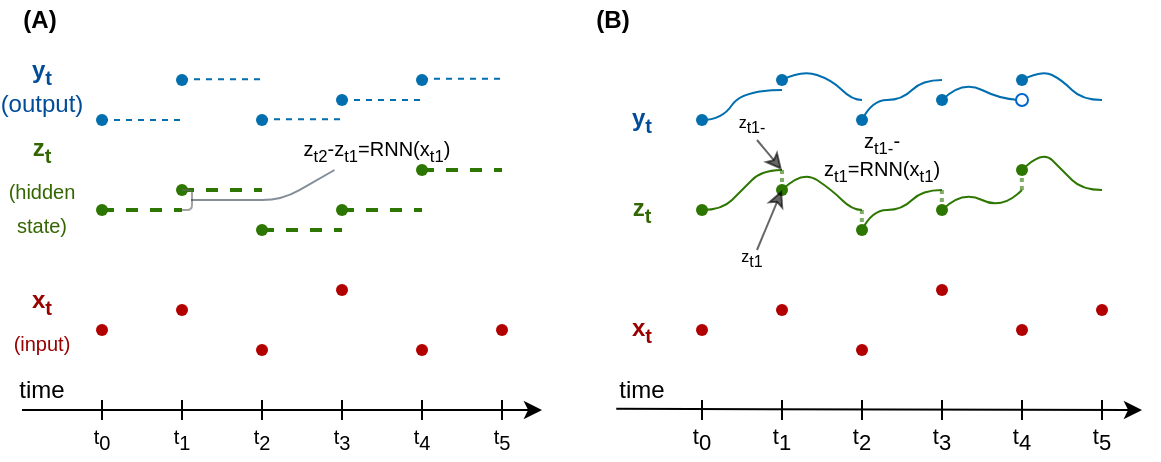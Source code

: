 <mxfile version="15.4.0" type="github">
  <diagram id="G6rUa41GsJUx-7rn6tBx" name="Page-1">
    <mxGraphModel dx="1648" dy="905" grid="1" gridSize="10" guides="1" tooltips="1" connect="1" arrows="1" fold="1" page="1" pageScale="1" pageWidth="850" pageHeight="1100" math="0" shadow="0">
      <root>
        <mxCell id="0" />
        <mxCell id="1" parent="0" />
        <mxCell id="gT6G1phwhM6Z4HdWbi-U-2" value="" style="endArrow=classic;html=1;endFill=1;exitX=0.25;exitY=1;exitDx=0;exitDy=0;" parent="1" edge="1">
          <mxGeometry x="100" y="100" width="50" height="50" as="geometry">
            <mxPoint x="110" y="305" as="sourcePoint" />
            <mxPoint x="370" y="305" as="targetPoint" />
          </mxGeometry>
        </mxCell>
        <mxCell id="gT6G1phwhM6Z4HdWbi-U-3" value="" style="shape=waypoint;sketch=0;fillStyle=solid;size=6;pointerEvents=1;points=[];fillColor=#e51400;resizable=0;rotatable=0;perimeter=centerPerimeter;snapToPoint=1;strokeColor=#B20000;fontColor=#ffffff;" parent="1" vertex="1">
          <mxGeometry x="130" y="245" width="40" height="40" as="geometry" />
        </mxCell>
        <mxCell id="gT6G1phwhM6Z4HdWbi-U-4" value="" style="line;strokeWidth=1;direction=south;html=1;" parent="1" vertex="1">
          <mxGeometry x="145" y="300" width="10" height="10" as="geometry" />
        </mxCell>
        <mxCell id="gT6G1phwhM6Z4HdWbi-U-5" value="" style="line;strokeWidth=1;direction=south;html=1;" parent="1" vertex="1">
          <mxGeometry x="185" y="300" width="10" height="10" as="geometry" />
        </mxCell>
        <mxCell id="gT6G1phwhM6Z4HdWbi-U-6" value="" style="shape=waypoint;sketch=0;fillStyle=solid;size=6;pointerEvents=1;points=[];fillColor=#e51400;resizable=0;rotatable=0;perimeter=centerPerimeter;snapToPoint=1;strokeColor=#B20000;fontColor=#ffffff;" parent="1" vertex="1">
          <mxGeometry x="170" y="235" width="40" height="40" as="geometry" />
        </mxCell>
        <mxCell id="gT6G1phwhM6Z4HdWbi-U-7" value="" style="line;strokeWidth=1;direction=south;html=1;" parent="1" vertex="1">
          <mxGeometry x="225" y="300" width="10" height="10" as="geometry" />
        </mxCell>
        <mxCell id="gT6G1phwhM6Z4HdWbi-U-8" value="" style="shape=waypoint;sketch=0;fillStyle=solid;size=6;pointerEvents=1;points=[];fillColor=#e51400;resizable=0;rotatable=0;perimeter=centerPerimeter;snapToPoint=1;strokeColor=#B20000;fontColor=#ffffff;" parent="1" vertex="1">
          <mxGeometry x="210" y="255" width="40" height="40" as="geometry" />
        </mxCell>
        <mxCell id="gT6G1phwhM6Z4HdWbi-U-9" value="" style="shape=waypoint;sketch=0;fillStyle=solid;size=6;pointerEvents=1;points=[];fillColor=#e51400;resizable=0;rotatable=0;perimeter=centerPerimeter;snapToPoint=1;strokeColor=#B20000;fontColor=#ffffff;" parent="1" vertex="1">
          <mxGeometry x="250" y="225" width="40" height="40" as="geometry" />
        </mxCell>
        <mxCell id="gT6G1phwhM6Z4HdWbi-U-10" value="" style="shape=waypoint;sketch=0;fillStyle=solid;size=6;pointerEvents=1;points=[];fillColor=#e51400;resizable=0;rotatable=0;perimeter=centerPerimeter;snapToPoint=1;strokeColor=#B20000;fontColor=#ffffff;" parent="1" vertex="1">
          <mxGeometry x="290" y="255" width="40" height="40" as="geometry" />
        </mxCell>
        <mxCell id="gT6G1phwhM6Z4HdWbi-U-11" value="" style="line;strokeWidth=1;direction=south;html=1;" parent="1" vertex="1">
          <mxGeometry x="265" y="300" width="10" height="10" as="geometry" />
        </mxCell>
        <mxCell id="gT6G1phwhM6Z4HdWbi-U-12" value="" style="line;strokeWidth=1;direction=south;html=1;" parent="1" vertex="1">
          <mxGeometry x="305" y="300" width="10" height="10" as="geometry" />
        </mxCell>
        <mxCell id="gT6G1phwhM6Z4HdWbi-U-13" value="" style="line;strokeWidth=1;direction=south;html=1;" parent="1" vertex="1">
          <mxGeometry x="345" y="300" width="10" height="10" as="geometry" />
        </mxCell>
        <mxCell id="gT6G1phwhM6Z4HdWbi-U-14" value="" style="shape=waypoint;sketch=0;fillStyle=solid;size=6;pointerEvents=1;points=[];fillColor=#60a917;resizable=0;rotatable=0;perimeter=centerPerimeter;snapToPoint=1;strokeColor=#2D7600;fontColor=#ffffff;" parent="1" vertex="1">
          <mxGeometry x="130" y="185" width="40" height="40" as="geometry" />
        </mxCell>
        <mxCell id="gT6G1phwhM6Z4HdWbi-U-15" value="" style="shape=waypoint;sketch=0;fillStyle=solid;size=6;pointerEvents=1;points=[];fillColor=#60a917;resizable=0;rotatable=0;perimeter=centerPerimeter;snapToPoint=1;strokeColor=#2D7600;fontColor=#ffffff;" parent="1" vertex="1">
          <mxGeometry x="170" y="175" width="40" height="40" as="geometry" />
        </mxCell>
        <mxCell id="gT6G1phwhM6Z4HdWbi-U-16" value="" style="shape=waypoint;sketch=0;fillStyle=solid;size=6;pointerEvents=1;points=[];fillColor=#60a917;resizable=0;rotatable=0;perimeter=centerPerimeter;snapToPoint=1;strokeColor=#2D7600;fontColor=#ffffff;" parent="1" vertex="1">
          <mxGeometry x="210" y="195" width="40" height="40" as="geometry" />
        </mxCell>
        <mxCell id="gT6G1phwhM6Z4HdWbi-U-17" value="" style="shape=waypoint;sketch=0;fillStyle=solid;size=6;pointerEvents=1;points=[];fillColor=#60a917;resizable=0;rotatable=0;perimeter=centerPerimeter;snapToPoint=1;strokeColor=#2D7600;fontColor=#ffffff;" parent="1" vertex="1">
          <mxGeometry x="250" y="185" width="40" height="40" as="geometry" />
        </mxCell>
        <mxCell id="gT6G1phwhM6Z4HdWbi-U-18" value="" style="shape=waypoint;sketch=0;fillStyle=solid;size=6;pointerEvents=1;points=[];fillColor=#60a917;resizable=0;rotatable=0;perimeter=centerPerimeter;snapToPoint=1;strokeColor=#2D7600;fontColor=#ffffff;" parent="1" vertex="1">
          <mxGeometry x="290" y="165" width="40" height="40" as="geometry" />
        </mxCell>
        <mxCell id="gT6G1phwhM6Z4HdWbi-U-19" value="" style="line;strokeWidth=2;html=1;fillColor=#60a917;strokeColor=#2D7600;fontColor=#ffffff;dashed=1;" parent="1" vertex="1">
          <mxGeometry x="150" y="200" width="40" height="10" as="geometry" />
        </mxCell>
        <mxCell id="gT6G1phwhM6Z4HdWbi-U-20" value="" style="line;strokeWidth=2;html=1;fillColor=#60a917;strokeColor=#2D7600;fontColor=#ffffff;dashed=1;" parent="1" vertex="1">
          <mxGeometry x="190" y="190" width="40" height="10" as="geometry" />
        </mxCell>
        <mxCell id="gT6G1phwhM6Z4HdWbi-U-21" value="" style="line;strokeWidth=2;html=1;fillColor=#60a917;strokeColor=#2D7600;fontColor=#ffffff;dashed=1;" parent="1" vertex="1">
          <mxGeometry x="230" y="210" width="40" height="10" as="geometry" />
        </mxCell>
        <mxCell id="gT6G1phwhM6Z4HdWbi-U-22" value="" style="line;strokeWidth=2;html=1;fillColor=#60a917;strokeColor=#2D7600;fontColor=#ffffff;dashed=1;" parent="1" vertex="1">
          <mxGeometry x="270" y="200" width="40" height="10" as="geometry" />
        </mxCell>
        <mxCell id="gT6G1phwhM6Z4HdWbi-U-23" value="" style="line;strokeWidth=2;html=1;fillColor=#60a917;strokeColor=#2D7600;fontColor=#ffffff;dashed=1;" parent="1" vertex="1">
          <mxGeometry x="310" y="180" width="40" height="10" as="geometry" />
        </mxCell>
        <mxCell id="gT6G1phwhM6Z4HdWbi-U-24" value="" style="shape=waypoint;sketch=0;fillStyle=solid;size=6;pointerEvents=1;points=[];fillColor=#1ba1e2;resizable=0;rotatable=0;perimeter=centerPerimeter;snapToPoint=1;strokeColor=#006EAF;fontColor=#ffffff;" parent="1" vertex="1">
          <mxGeometry x="130" y="140" width="40" height="40" as="geometry" />
        </mxCell>
        <mxCell id="gT6G1phwhM6Z4HdWbi-U-25" value="" style="shape=waypoint;sketch=0;fillStyle=solid;size=6;pointerEvents=1;points=[];fillColor=#1ba1e2;resizable=0;rotatable=0;perimeter=centerPerimeter;snapToPoint=1;strokeColor=#006EAF;fontColor=#ffffff;" parent="1" vertex="1">
          <mxGeometry x="170" y="120" width="40" height="40" as="geometry" />
        </mxCell>
        <mxCell id="gT6G1phwhM6Z4HdWbi-U-26" value="" style="shape=waypoint;sketch=0;fillStyle=solid;size=6;pointerEvents=1;points=[];fillColor=#1ba1e2;resizable=0;rotatable=0;perimeter=centerPerimeter;snapToPoint=1;strokeColor=#006EAF;fontColor=#ffffff;" parent="1" vertex="1">
          <mxGeometry x="210" y="140" width="40" height="40" as="geometry" />
        </mxCell>
        <mxCell id="gT6G1phwhM6Z4HdWbi-U-27" value="" style="shape=waypoint;sketch=0;fillStyle=solid;size=6;pointerEvents=1;points=[];fillColor=#1ba1e2;resizable=0;rotatable=0;perimeter=centerPerimeter;snapToPoint=1;strokeColor=#006EAF;fontColor=#ffffff;" parent="1" vertex="1">
          <mxGeometry x="250" y="130" width="40" height="40" as="geometry" />
        </mxCell>
        <mxCell id="gT6G1phwhM6Z4HdWbi-U-28" value="" style="shape=waypoint;sketch=0;fillStyle=solid;size=6;pointerEvents=1;points=[];fillColor=#1ba1e2;resizable=0;rotatable=0;perimeter=centerPerimeter;snapToPoint=1;strokeColor=#006EAF;fontColor=#ffffff;" parent="1" vertex="1">
          <mxGeometry x="290" y="120" width="40" height="40" as="geometry" />
        </mxCell>
        <mxCell id="gT6G1phwhM6Z4HdWbi-U-29" value="t&lt;sub style=&quot;font-size: 10px;&quot;&gt;0&lt;/sub&gt;" style="text;html=1;strokeColor=none;fillColor=none;align=center;verticalAlign=middle;whiteSpace=wrap;rounded=0;fontSize=10;" parent="1" vertex="1">
          <mxGeometry x="130" y="310" width="40" height="20" as="geometry" />
        </mxCell>
        <mxCell id="gT6G1phwhM6Z4HdWbi-U-30" value="t&lt;sub style=&quot;font-size: 10px;&quot;&gt;1&lt;/sub&gt;" style="text;html=1;strokeColor=none;fillColor=none;align=center;verticalAlign=middle;whiteSpace=wrap;rounded=0;fontSize=10;" parent="1" vertex="1">
          <mxGeometry x="170" y="310" width="40" height="20" as="geometry" />
        </mxCell>
        <mxCell id="gT6G1phwhM6Z4HdWbi-U-31" value="t&lt;sub style=&quot;font-size: 10px;&quot;&gt;2&lt;/sub&gt;" style="text;html=1;strokeColor=none;fillColor=none;align=center;verticalAlign=middle;whiteSpace=wrap;rounded=0;fontSize=10;" parent="1" vertex="1">
          <mxGeometry x="210" y="310" width="40" height="20" as="geometry" />
        </mxCell>
        <mxCell id="gT6G1phwhM6Z4HdWbi-U-32" value="t&lt;sub style=&quot;font-size: 10px;&quot;&gt;3&lt;/sub&gt;" style="text;html=1;strokeColor=none;fillColor=none;align=center;verticalAlign=middle;whiteSpace=wrap;rounded=0;fontSize=10;" parent="1" vertex="1">
          <mxGeometry x="250" y="310" width="40" height="20" as="geometry" />
        </mxCell>
        <mxCell id="gT6G1phwhM6Z4HdWbi-U-33" value="t&lt;sub style=&quot;font-size: 10px;&quot;&gt;4&lt;/sub&gt;" style="text;html=1;strokeColor=none;fillColor=none;align=center;verticalAlign=middle;whiteSpace=wrap;rounded=0;fontSize=10;" parent="1" vertex="1">
          <mxGeometry x="290" y="310" width="40" height="20" as="geometry" />
        </mxCell>
        <mxCell id="gT6G1phwhM6Z4HdWbi-U-34" value="t&lt;sub style=&quot;font-size: 10px;&quot;&gt;5&lt;/sub&gt;" style="text;html=1;strokeColor=none;fillColor=none;align=center;verticalAlign=middle;whiteSpace=wrap;rounded=0;fontSize=10;" parent="1" vertex="1">
          <mxGeometry x="330" y="310" width="40" height="20" as="geometry" />
        </mxCell>
        <mxCell id="gT6G1phwhM6Z4HdWbi-U-35" value="&lt;div&gt;y&lt;sub&gt;t&lt;/sub&gt;&lt;/div&gt;&lt;div&gt;&lt;span style=&quot;font-weight: normal&quot;&gt;(output)&lt;/span&gt;&lt;/div&gt;" style="text;align=center;verticalAlign=middle;rounded=0;fontColor=#004C99;fontStyle=1;spacing=0;whiteSpace=wrap;html=1;" parent="1" vertex="1">
          <mxGeometry x="100" y="120" width="40" height="45" as="geometry" />
        </mxCell>
        <mxCell id="gT6G1phwhM6Z4HdWbi-U-36" value="&lt;div&gt;z&lt;sub&gt;t&lt;/sub&gt;&lt;/div&gt;&lt;div&gt;&lt;sub&gt;&lt;span style=&quot;font-weight: normal&quot;&gt;(hidden state)&lt;/span&gt;&lt;br&gt;&lt;/sub&gt;&lt;/div&gt;" style="text;html=1;align=center;verticalAlign=middle;whiteSpace=wrap;rounded=0;fontColor=#336600;fontStyle=1" parent="1" vertex="1">
          <mxGeometry x="100" y="165" width="40" height="55" as="geometry" />
        </mxCell>
        <mxCell id="gT6G1phwhM6Z4HdWbi-U-37" value="&lt;div&gt;x&lt;sub&gt;t&lt;/sub&gt;&lt;/div&gt;&lt;div&gt;&lt;sub&gt;&lt;span style=&quot;font-weight: normal&quot;&gt;(input)&lt;/span&gt;&lt;br&gt;&lt;/sub&gt;&lt;/div&gt;" style="text;html=1;align=center;verticalAlign=middle;whiteSpace=wrap;rounded=0;fontStyle=1;fontColor=#990000;" parent="1" vertex="1">
          <mxGeometry x="100" y="235" width="40" height="50" as="geometry" />
        </mxCell>
        <mxCell id="gT6G1phwhM6Z4HdWbi-U-38" value="" style="endArrow=none;dashed=1;html=1;fontColor=#000000;exitX=0.582;exitY=0.503;exitDx=0;exitDy=0;exitPerimeter=0;fillColor=#1ba1e2;strokeColor=#006EAF;" parent="1" source="gT6G1phwhM6Z4HdWbi-U-24" edge="1">
          <mxGeometry x="100" y="100" width="50" height="50" as="geometry">
            <mxPoint x="250" y="185" as="sourcePoint" />
            <mxPoint x="190" y="160" as="targetPoint" />
          </mxGeometry>
        </mxCell>
        <mxCell id="gT6G1phwhM6Z4HdWbi-U-39" value="" style="endArrow=none;dashed=1;html=1;fontColor=#000000;exitX=0.582;exitY=0.503;exitDx=0;exitDy=0;exitPerimeter=0;fillColor=#1ba1e2;strokeColor=#006EAF;" parent="1" edge="1">
          <mxGeometry x="100" y="100" width="50" height="50" as="geometry">
            <mxPoint x="190" y="139.67" as="sourcePoint" />
            <mxPoint x="230" y="139.67" as="targetPoint" />
          </mxGeometry>
        </mxCell>
        <mxCell id="gT6G1phwhM6Z4HdWbi-U-40" value="" style="endArrow=none;dashed=1;html=1;fontColor=#000000;exitX=0.582;exitY=0.503;exitDx=0;exitDy=0;exitPerimeter=0;fillColor=#1ba1e2;strokeColor=#006EAF;" parent="1" edge="1">
          <mxGeometry x="100" y="100" width="50" height="50" as="geometry">
            <mxPoint x="230" y="159.67" as="sourcePoint" />
            <mxPoint x="270" y="159.67" as="targetPoint" />
          </mxGeometry>
        </mxCell>
        <mxCell id="gT6G1phwhM6Z4HdWbi-U-41" value="" style="endArrow=none;dashed=1;html=1;fontColor=#000000;exitX=0.582;exitY=0.503;exitDx=0;exitDy=0;exitPerimeter=0;fillColor=#1ba1e2;strokeColor=#006EAF;" parent="1" edge="1">
          <mxGeometry x="100" y="100" width="50" height="50" as="geometry">
            <mxPoint x="270" y="150" as="sourcePoint" />
            <mxPoint x="310" y="150" as="targetPoint" />
          </mxGeometry>
        </mxCell>
        <mxCell id="gT6G1phwhM6Z4HdWbi-U-42" value="" style="endArrow=none;dashed=1;html=1;fontColor=#000000;exitX=0.582;exitY=0.503;exitDx=0;exitDy=0;exitPerimeter=0;fillColor=#1ba1e2;strokeColor=#006EAF;" parent="1" edge="1">
          <mxGeometry x="100" y="100" width="50" height="50" as="geometry">
            <mxPoint x="310" y="139.43" as="sourcePoint" />
            <mxPoint x="350" y="139.43" as="targetPoint" />
          </mxGeometry>
        </mxCell>
        <mxCell id="gT6G1phwhM6Z4HdWbi-U-43" value="" style="endArrow=classic;html=1;endFill=1;exitX=0.178;exitY=0.97;exitDx=0;exitDy=0;exitPerimeter=0;" parent="1" source="gT6G1phwhM6Z4HdWbi-U-72" edge="1">
          <mxGeometry x="100" y="100" width="50" height="50" as="geometry">
            <mxPoint x="430" y="305" as="sourcePoint" />
            <mxPoint x="670" y="305" as="targetPoint" />
          </mxGeometry>
        </mxCell>
        <mxCell id="gT6G1phwhM6Z4HdWbi-U-44" value="" style="shape=waypoint;sketch=0;fillStyle=solid;size=6;pointerEvents=1;points=[];fillColor=#e51400;resizable=0;rotatable=0;perimeter=centerPerimeter;snapToPoint=1;strokeColor=#B20000;fontColor=#ffffff;" parent="1" vertex="1">
          <mxGeometry x="430" y="245" width="40" height="40" as="geometry" />
        </mxCell>
        <mxCell id="gT6G1phwhM6Z4HdWbi-U-45" value="" style="line;strokeWidth=1;direction=south;html=1;" parent="1" vertex="1">
          <mxGeometry x="445" y="300" width="10" height="10" as="geometry" />
        </mxCell>
        <mxCell id="gT6G1phwhM6Z4HdWbi-U-46" value="" style="line;strokeWidth=1;direction=south;html=1;" parent="1" vertex="1">
          <mxGeometry x="485" y="300" width="10" height="10" as="geometry" />
        </mxCell>
        <mxCell id="gT6G1phwhM6Z4HdWbi-U-47" value="" style="shape=waypoint;sketch=0;fillStyle=solid;size=6;pointerEvents=1;points=[];fillColor=#e51400;resizable=0;rotatable=0;perimeter=centerPerimeter;snapToPoint=1;strokeColor=#B20000;fontColor=#ffffff;" parent="1" vertex="1">
          <mxGeometry x="470" y="235" width="40" height="40" as="geometry" />
        </mxCell>
        <mxCell id="gT6G1phwhM6Z4HdWbi-U-48" value="" style="line;strokeWidth=1;direction=south;html=1;" parent="1" vertex="1">
          <mxGeometry x="525" y="300" width="10" height="10" as="geometry" />
        </mxCell>
        <mxCell id="gT6G1phwhM6Z4HdWbi-U-49" value="" style="shape=waypoint;sketch=0;fillStyle=solid;size=6;pointerEvents=1;points=[];fillColor=#e51400;resizable=0;rotatable=0;perimeter=centerPerimeter;snapToPoint=1;strokeColor=#B20000;fontColor=#ffffff;" parent="1" vertex="1">
          <mxGeometry x="510" y="255" width="40" height="40" as="geometry" />
        </mxCell>
        <mxCell id="gT6G1phwhM6Z4HdWbi-U-50" value="" style="shape=waypoint;sketch=0;fillStyle=solid;size=6;pointerEvents=1;points=[];fillColor=#e51400;resizable=0;rotatable=0;perimeter=centerPerimeter;snapToPoint=1;strokeColor=#B20000;fontColor=#ffffff;" parent="1" vertex="1">
          <mxGeometry x="550" y="225" width="40" height="40" as="geometry" />
        </mxCell>
        <mxCell id="gT6G1phwhM6Z4HdWbi-U-51" value="" style="shape=waypoint;sketch=0;fillStyle=solid;size=6;pointerEvents=1;points=[];fillColor=#e51400;resizable=0;rotatable=0;perimeter=centerPerimeter;snapToPoint=1;strokeColor=#B20000;fontColor=#ffffff;" parent="1" vertex="1">
          <mxGeometry x="590" y="245" width="40" height="40" as="geometry" />
        </mxCell>
        <mxCell id="gT6G1phwhM6Z4HdWbi-U-52" value="" style="line;strokeWidth=1;direction=south;html=1;" parent="1" vertex="1">
          <mxGeometry x="565" y="300" width="10" height="10" as="geometry" />
        </mxCell>
        <mxCell id="gT6G1phwhM6Z4HdWbi-U-53" value="" style="line;strokeWidth=1;direction=south;html=1;" parent="1" vertex="1">
          <mxGeometry x="605" y="300" width="10" height="10" as="geometry" />
        </mxCell>
        <mxCell id="gT6G1phwhM6Z4HdWbi-U-54" value="" style="line;strokeWidth=1;direction=south;html=1;" parent="1" vertex="1">
          <mxGeometry x="645" y="300" width="10" height="10" as="geometry" />
        </mxCell>
        <mxCell id="gT6G1phwhM6Z4HdWbi-U-55" value="" style="shape=waypoint;sketch=0;fillStyle=solid;size=6;pointerEvents=1;points=[];fillColor=#e51400;resizable=0;rotatable=0;perimeter=centerPerimeter;snapToPoint=1;strokeColor=#B20000;fontColor=#ffffff;" parent="1" vertex="1">
          <mxGeometry x="630" y="235" width="40" height="40" as="geometry" />
        </mxCell>
        <mxCell id="gT6G1phwhM6Z4HdWbi-U-56" value="" style="shape=waypoint;sketch=0;fillStyle=solid;size=6;pointerEvents=1;points=[];fillColor=#60a917;resizable=0;rotatable=0;perimeter=centerPerimeter;snapToPoint=1;strokeColor=#2D7600;fontColor=#ffffff;" parent="1" vertex="1">
          <mxGeometry x="430" y="185" width="40" height="40" as="geometry" />
        </mxCell>
        <mxCell id="gT6G1phwhM6Z4HdWbi-U-57" value="" style="shape=waypoint;sketch=0;fillStyle=solid;size=6;pointerEvents=1;points=[];fillColor=#60a917;resizable=0;rotatable=0;perimeter=centerPerimeter;snapToPoint=1;strokeColor=#2D7600;fontColor=#ffffff;" parent="1" vertex="1">
          <mxGeometry x="470" y="175" width="40" height="40" as="geometry" />
        </mxCell>
        <mxCell id="gT6G1phwhM6Z4HdWbi-U-58" value="" style="shape=waypoint;sketch=0;fillStyle=solid;size=6;pointerEvents=1;points=[];fillColor=#60a917;resizable=0;rotatable=0;perimeter=centerPerimeter;snapToPoint=1;strokeColor=#2D7600;fontColor=#ffffff;" parent="1" vertex="1">
          <mxGeometry x="510" y="195" width="40" height="40" as="geometry" />
        </mxCell>
        <mxCell id="gT6G1phwhM6Z4HdWbi-U-59" value="" style="shape=waypoint;sketch=0;fillStyle=solid;size=6;pointerEvents=1;points=[];fillColor=#60a917;resizable=0;rotatable=0;perimeter=centerPerimeter;snapToPoint=1;strokeColor=#2D7600;fontColor=#ffffff;" parent="1" vertex="1">
          <mxGeometry x="550" y="185" width="40" height="40" as="geometry" />
        </mxCell>
        <mxCell id="gT6G1phwhM6Z4HdWbi-U-60" value="" style="shape=waypoint;sketch=0;fillStyle=solid;size=6;pointerEvents=1;points=[];fillColor=#60a917;resizable=0;rotatable=0;perimeter=centerPerimeter;snapToPoint=1;strokeColor=#2D7600;fontColor=#ffffff;" parent="1" vertex="1">
          <mxGeometry x="590" y="165" width="40" height="40" as="geometry" />
        </mxCell>
        <mxCell id="gT6G1phwhM6Z4HdWbi-U-61" value="" style="shape=waypoint;sketch=0;fillStyle=solid;size=6;pointerEvents=1;points=[];fillColor=#1ba1e2;resizable=0;rotatable=0;perimeter=centerPerimeter;snapToPoint=1;strokeColor=#006EAF;fontColor=#ffffff;" parent="1" vertex="1">
          <mxGeometry x="430" y="140" width="40" height="40" as="geometry" />
        </mxCell>
        <mxCell id="gT6G1phwhM6Z4HdWbi-U-62" value="" style="shape=waypoint;sketch=0;fillStyle=solid;size=6;pointerEvents=1;points=[];fillColor=#1ba1e2;resizable=0;rotatable=0;perimeter=centerPerimeter;snapToPoint=1;strokeColor=#006EAF;fontColor=#ffffff;" parent="1" vertex="1">
          <mxGeometry x="510" y="140" width="40" height="40" as="geometry" />
        </mxCell>
        <mxCell id="gT6G1phwhM6Z4HdWbi-U-63" value="t&lt;sub style=&quot;font-size: 11px;&quot;&gt;0&lt;/sub&gt;" style="text;html=1;strokeColor=none;fillColor=none;align=center;verticalAlign=middle;whiteSpace=wrap;rounded=0;fontSize=11;" parent="1" vertex="1">
          <mxGeometry x="430" y="310" width="40" height="20" as="geometry" />
        </mxCell>
        <mxCell id="gT6G1phwhM6Z4HdWbi-U-64" value="t&lt;sub style=&quot;font-size: 11px;&quot;&gt;1&lt;/sub&gt;" style="text;html=1;strokeColor=none;fillColor=none;align=center;verticalAlign=middle;whiteSpace=wrap;rounded=0;fontSize=11;" parent="1" vertex="1">
          <mxGeometry x="470" y="310" width="40" height="20" as="geometry" />
        </mxCell>
        <mxCell id="gT6G1phwhM6Z4HdWbi-U-65" value="t&lt;sub style=&quot;font-size: 11px;&quot;&gt;2&lt;/sub&gt;" style="text;html=1;strokeColor=none;fillColor=none;align=center;verticalAlign=middle;whiteSpace=wrap;rounded=0;fontSize=11;" parent="1" vertex="1">
          <mxGeometry x="510" y="310" width="40" height="20" as="geometry" />
        </mxCell>
        <mxCell id="gT6G1phwhM6Z4HdWbi-U-66" value="t&lt;sub style=&quot;font-size: 11px;&quot;&gt;3&lt;/sub&gt;" style="text;html=1;strokeColor=none;fillColor=none;align=center;verticalAlign=middle;whiteSpace=wrap;rounded=0;fontSize=11;" parent="1" vertex="1">
          <mxGeometry x="550" y="310" width="40" height="20" as="geometry" />
        </mxCell>
        <mxCell id="gT6G1phwhM6Z4HdWbi-U-67" value="t&lt;sub style=&quot;font-size: 11px;&quot;&gt;4&lt;/sub&gt;" style="text;html=1;strokeColor=none;fillColor=none;align=center;verticalAlign=middle;whiteSpace=wrap;rounded=0;fontSize=11;" parent="1" vertex="1">
          <mxGeometry x="590" y="310" width="40" height="20" as="geometry" />
        </mxCell>
        <mxCell id="gT6G1phwhM6Z4HdWbi-U-68" value="t&lt;sub style=&quot;font-size: 11px;&quot;&gt;5&lt;/sub&gt;" style="text;html=1;strokeColor=none;fillColor=none;align=center;verticalAlign=middle;whiteSpace=wrap;rounded=0;fontSize=11;" parent="1" vertex="1">
          <mxGeometry x="630" y="310" width="40" height="20" as="geometry" />
        </mxCell>
        <mxCell id="gT6G1phwhM6Z4HdWbi-U-69" value="y&lt;sub&gt;t&lt;/sub&gt;" style="text;html=1;align=center;verticalAlign=middle;whiteSpace=wrap;rounded=0;fontColor=#004C99;fontStyle=1" parent="1" vertex="1">
          <mxGeometry x="400" y="150" width="40" height="20" as="geometry" />
        </mxCell>
        <mxCell id="gT6G1phwhM6Z4HdWbi-U-70" value="z&lt;sub&gt;t&lt;/sub&gt;" style="text;html=1;align=center;verticalAlign=middle;whiteSpace=wrap;rounded=0;fontColor=#336600;fontStyle=1" parent="1" vertex="1">
          <mxGeometry x="400" y="195" width="40" height="20" as="geometry" />
        </mxCell>
        <mxCell id="gT6G1phwhM6Z4HdWbi-U-71" value="x&lt;sub&gt;t&lt;/sub&gt;" style="text;html=1;align=center;verticalAlign=middle;whiteSpace=wrap;rounded=0;fontStyle=1;fontColor=#990000;" parent="1" vertex="1">
          <mxGeometry x="400" y="255" width="40" height="20" as="geometry" />
        </mxCell>
        <mxCell id="gT6G1phwhM6Z4HdWbi-U-72" value="time" style="text;html=1;strokeColor=none;fillColor=none;align=center;verticalAlign=middle;whiteSpace=wrap;rounded=0;" parent="1" vertex="1">
          <mxGeometry x="400" y="285" width="40" height="20" as="geometry" />
        </mxCell>
        <mxCell id="gT6G1phwhM6Z4HdWbi-U-73" value="" style="shape=waypoint;sketch=0;fillStyle=solid;size=6;pointerEvents=1;points=[];fillColor=#e51400;resizable=0;rotatable=0;perimeter=centerPerimeter;snapToPoint=1;strokeColor=#B20000;fontColor=#ffffff;" parent="1" vertex="1">
          <mxGeometry x="330" y="245" width="40" height="40" as="geometry" />
        </mxCell>
        <mxCell id="gT6G1phwhM6Z4HdWbi-U-74" value="" style="endArrow=none;dashed=1;html=1;fontColor=#000000;exitX=0.582;exitY=0.503;exitDx=0;exitDy=0;exitPerimeter=0;fillColor=#1ba1e2;strokeColor=#006EAF;" parent="1" edge="1">
          <mxGeometry x="100" y="100" width="50" height="50" as="geometry">
            <mxPoint x="570" y="150" as="sourcePoint" />
            <mxPoint x="570" y="150" as="targetPoint" />
          </mxGeometry>
        </mxCell>
        <mxCell id="gT6G1phwhM6Z4HdWbi-U-75" value="" style="curved=1;endArrow=none;html=1;fontColor=#000000;endFill=0;fillColor=#60a917;strokeColor=#2D7600;" parent="1" edge="1">
          <mxGeometry x="100" y="100" width="50" height="50" as="geometry">
            <mxPoint x="450" y="205" as="sourcePoint" />
            <mxPoint x="490" y="185" as="targetPoint" />
            <Array as="points">
              <mxPoint x="460" y="205" />
              <mxPoint x="470" y="195" />
              <mxPoint x="480" y="185" />
            </Array>
          </mxGeometry>
        </mxCell>
        <mxCell id="gT6G1phwhM6Z4HdWbi-U-76" value="" style="curved=1;endArrow=none;html=1;fontColor=#000000;endFill=0;fillColor=#60a917;strokeColor=#2D7600;" parent="1" edge="1">
          <mxGeometry x="100" y="100" width="50" height="50" as="geometry">
            <mxPoint x="530" y="215" as="sourcePoint" />
            <mxPoint x="570" y="195" as="targetPoint" />
            <Array as="points">
              <mxPoint x="535" y="205" />
              <mxPoint x="550" y="205" />
              <mxPoint x="560" y="195" />
            </Array>
          </mxGeometry>
        </mxCell>
        <mxCell id="gT6G1phwhM6Z4HdWbi-U-77" value="" style="curved=1;endArrow=none;html=1;fontColor=#000000;endFill=0;fillColor=#60a917;strokeColor=#2D7600;" parent="1" edge="1">
          <mxGeometry x="100" y="100" width="50" height="50" as="geometry">
            <mxPoint x="610" y="185" as="sourcePoint" />
            <mxPoint x="650" y="195" as="targetPoint" />
            <Array as="points">
              <mxPoint x="620" y="175" />
              <mxPoint x="630" y="185" />
              <mxPoint x="640" y="195" />
            </Array>
          </mxGeometry>
        </mxCell>
        <mxCell id="gT6G1phwhM6Z4HdWbi-U-78" value="" style="curved=1;endArrow=none;html=1;fontColor=#000000;endFill=0;exitX=0.549;exitY=0.511;exitDx=0;exitDy=0;exitPerimeter=0;fillColor=#60a917;strokeColor=#2D7600;" parent="1" edge="1">
          <mxGeometry x="100" y="100" width="50" height="50" as="geometry">
            <mxPoint x="490" y="195" as="sourcePoint" />
            <mxPoint x="530" y="205" as="targetPoint" />
            <Array as="points">
              <mxPoint x="500" y="185" />
              <mxPoint x="515" y="195" />
              <mxPoint x="525" y="205" />
            </Array>
          </mxGeometry>
        </mxCell>
        <mxCell id="gT6G1phwhM6Z4HdWbi-U-79" value="" style="curved=1;endArrow=none;html=1;fontColor=#000000;endFill=0;exitX=0.549;exitY=0.511;exitDx=0;exitDy=0;exitPerimeter=0;fillColor=#60a917;strokeColor=#2D7600;" parent="1" edge="1">
          <mxGeometry x="100" y="100" width="50" height="50" as="geometry">
            <mxPoint x="570" y="205" as="sourcePoint" />
            <mxPoint x="610" y="195" as="targetPoint" />
            <Array as="points">
              <mxPoint x="580" y="195" />
              <mxPoint x="600" y="205" />
            </Array>
          </mxGeometry>
        </mxCell>
        <mxCell id="gT6G1phwhM6Z4HdWbi-U-80" value="" style="curved=1;endArrow=none;html=1;fontColor=#000000;endFill=0;fillColor=#1ba1e2;strokeColor=#006EAF;" parent="1" edge="1">
          <mxGeometry x="100" y="100" width="50" height="50" as="geometry">
            <mxPoint x="450" y="160" as="sourcePoint" />
            <mxPoint x="490" y="145" as="targetPoint" />
            <Array as="points">
              <mxPoint x="460" y="160" />
              <mxPoint x="470" y="145" />
            </Array>
          </mxGeometry>
        </mxCell>
        <mxCell id="gT6G1phwhM6Z4HdWbi-U-81" value="" style="curved=1;endArrow=none;html=1;fontColor=#000000;endFill=0;exitDx=0;exitDy=0;exitPerimeter=0;fillColor=#1ba1e2;strokeColor=#006EAF;startArrow=none;" parent="1" source="gT6G1phwhM6Z4HdWbi-U-85" edge="1">
          <mxGeometry x="100" y="100" width="50" height="50" as="geometry">
            <mxPoint x="490" y="140" as="sourcePoint" />
            <mxPoint x="530" y="150" as="targetPoint" />
            <Array as="points">
              <mxPoint x="500" y="135" />
              <mxPoint x="515" y="140" />
              <mxPoint x="525" y="150" />
            </Array>
          </mxGeometry>
        </mxCell>
        <mxCell id="gT6G1phwhM6Z4HdWbi-U-82" value="" style="curved=1;endArrow=none;html=1;fontColor=#000000;endFill=0;fillColor=#1ba1e2;strokeColor=#006EAF;" parent="1" edge="1">
          <mxGeometry x="100" y="100" width="50" height="50" as="geometry">
            <mxPoint x="530" y="160" as="sourcePoint" />
            <mxPoint x="570" y="140" as="targetPoint" />
            <Array as="points">
              <mxPoint x="535" y="150" />
              <mxPoint x="550" y="150" />
              <mxPoint x="560" y="140" />
            </Array>
          </mxGeometry>
        </mxCell>
        <mxCell id="gT6G1phwhM6Z4HdWbi-U-83" value="" style="curved=1;endArrow=none;html=1;fontColor=#000000;endFill=0;exitX=0.549;exitY=0.511;exitDx=0;exitDy=0;exitPerimeter=0;fillColor=#1ba1e2;strokeColor=#006EAF;" parent="1" edge="1">
          <mxGeometry x="100" y="100" width="50" height="50" as="geometry">
            <mxPoint x="570" y="150" as="sourcePoint" />
            <mxPoint x="610" y="150" as="targetPoint" />
            <Array as="points">
              <mxPoint x="580" y="140" />
              <mxPoint x="600" y="150" />
            </Array>
          </mxGeometry>
        </mxCell>
        <mxCell id="gT6G1phwhM6Z4HdWbi-U-84" value="" style="curved=1;endArrow=none;html=1;fontColor=#000000;endFill=0;fillColor=#1ba1e2;strokeColor=#006EAF;" parent="1" edge="1">
          <mxGeometry x="100" y="100" width="50" height="50" as="geometry">
            <mxPoint x="610" y="140" as="sourcePoint" />
            <mxPoint x="650" y="150" as="targetPoint" />
            <Array as="points">
              <mxPoint x="620" y="135" />
              <mxPoint x="630" y="140" />
              <mxPoint x="640" y="150" />
            </Array>
          </mxGeometry>
        </mxCell>
        <mxCell id="gT6G1phwhM6Z4HdWbi-U-85" value="" style="shape=waypoint;sketch=0;fillStyle=solid;size=6;pointerEvents=1;points=[];fillColor=#1ba1e2;resizable=0;rotatable=0;perimeter=centerPerimeter;snapToPoint=1;strokeColor=#006EAF;fontColor=#ffffff;" parent="1" vertex="1">
          <mxGeometry x="470" y="120" width="40" height="40" as="geometry" />
        </mxCell>
        <mxCell id="gT6G1phwhM6Z4HdWbi-U-86" value="" style="curved=1;endArrow=none;html=1;fontColor=#000000;endFill=0;exitX=0.549;exitY=0.511;exitDx=0;exitDy=0;exitPerimeter=0;fillColor=#1ba1e2;strokeColor=#006EAF;" parent="1" target="gT6G1phwhM6Z4HdWbi-U-85" edge="1">
          <mxGeometry x="100" y="100" width="50" height="50" as="geometry">
            <mxPoint x="490" y="140" as="sourcePoint" />
            <mxPoint x="530" y="150" as="targetPoint" />
            <Array as="points" />
          </mxGeometry>
        </mxCell>
        <mxCell id="gT6G1phwhM6Z4HdWbi-U-87" value="" style="shape=waypoint;sketch=0;fillStyle=solid;size=6;pointerEvents=1;points=[];fillColor=#1ba1e2;resizable=0;rotatable=0;perimeter=centerPerimeter;snapToPoint=1;strokeColor=#006EAF;fontColor=#ffffff;" parent="1" vertex="1">
          <mxGeometry x="550" y="130" width="40" height="40" as="geometry" />
        </mxCell>
        <mxCell id="gT6G1phwhM6Z4HdWbi-U-88" value="" style="shape=waypoint;sketch=0;fillStyle=solid;size=6;pointerEvents=1;points=[];fillColor=#1ba1e2;resizable=0;rotatable=0;perimeter=centerPerimeter;snapToPoint=1;strokeColor=#006EAF;fontColor=#ffffff;" parent="1" vertex="1">
          <mxGeometry x="590" y="120" width="40" height="40" as="geometry" />
        </mxCell>
        <mxCell id="gT6G1phwhM6Z4HdWbi-U-90" value="" style="endArrow=none;dashed=1;html=1;dashPattern=1 1;strokeWidth=2;fontColor=#000000;opacity=60;fillColor=#60a917;strokeColor=#2D7600;" parent="1" target="gT6G1phwhM6Z4HdWbi-U-57" edge="1">
          <mxGeometry x="100" y="100" width="50" height="50" as="geometry">
            <mxPoint x="490" y="185" as="sourcePoint" />
            <mxPoint x="570" y="145" as="targetPoint" />
          </mxGeometry>
        </mxCell>
        <mxCell id="gT6G1phwhM6Z4HdWbi-U-91" value="" style="endArrow=none;dashed=1;html=1;dashPattern=1 1;strokeWidth=2;fontColor=#000000;opacity=60;fillColor=#60a917;strokeColor=#2D7600;" parent="1" edge="1">
          <mxGeometry x="100" y="100" width="50" height="50" as="geometry">
            <mxPoint x="529.92" y="205" as="sourcePoint" />
            <mxPoint x="529.92" y="215" as="targetPoint" />
          </mxGeometry>
        </mxCell>
        <mxCell id="gT6G1phwhM6Z4HdWbi-U-92" value="" style="endArrow=none;dashed=1;html=1;dashPattern=1 1;strokeWidth=2;fontColor=#000000;opacity=60;fillColor=#60a917;strokeColor=#2D7600;" parent="1" edge="1">
          <mxGeometry x="100" y="100" width="50" height="50" as="geometry">
            <mxPoint x="569.92" y="195" as="sourcePoint" />
            <mxPoint x="569.92" y="205" as="targetPoint" />
          </mxGeometry>
        </mxCell>
        <mxCell id="gT6G1phwhM6Z4HdWbi-U-93" value="" style="endArrow=none;dashed=1;html=1;dashPattern=1 1;strokeWidth=2;fontColor=#000000;opacity=60;fillColor=#60a917;strokeColor=#2D7600;" parent="1" edge="1">
          <mxGeometry x="100" y="100" width="50" height="50" as="geometry">
            <mxPoint x="609.92" y="185" as="sourcePoint" />
            <mxPoint x="609.92" y="195" as="targetPoint" />
          </mxGeometry>
        </mxCell>
        <mxCell id="gT6G1phwhM6Z4HdWbi-U-94" value="z&lt;sub&gt;t1-&lt;/sub&gt;-z&lt;sub&gt;t1&lt;/sub&gt;=RNN(x&lt;sub&gt;t1&lt;/sub&gt;)" style="text;html=1;strokeColor=none;fillColor=none;align=center;verticalAlign=middle;whiteSpace=wrap;rounded=0;dashed=1;fontColor=#000000;fontSize=10;" parent="1" vertex="1">
          <mxGeometry x="505" y="170" width="70" height="15" as="geometry" />
        </mxCell>
        <mxCell id="gT6G1phwhM6Z4HdWbi-U-95" value="&lt;div&gt;z&lt;sub&gt;t2&lt;/sub&gt;-z&lt;sub&gt;t1&lt;/sub&gt;=RNN(x&lt;sub&gt;t1&lt;/sub&gt;)&lt;/div&gt;" style="text;html=1;strokeColor=none;fillColor=none;align=center;verticalAlign=middle;whiteSpace=wrap;rounded=0;dashed=1;fontColor=#000000;fontSize=10;" parent="1" vertex="1">
          <mxGeometry x="245" y="165" width="85" height="20" as="geometry" />
        </mxCell>
        <mxCell id="gT6G1phwhM6Z4HdWbi-U-96" value="z&lt;sub style=&quot;font-size: 8px;&quot;&gt;t1-&lt;/sub&gt;" style="text;html=1;strokeColor=none;fillColor=none;align=center;verticalAlign=middle;whiteSpace=wrap;rounded=0;dashed=1;fontSize=8;fontColor=#000000;" parent="1" vertex="1">
          <mxGeometry x="470" y="155" width="10" height="15" as="geometry" />
        </mxCell>
        <mxCell id="gT6G1phwhM6Z4HdWbi-U-97" value="z&lt;sub style=&quot;font-size: 8px;&quot;&gt;t1&lt;/sub&gt;" style="text;html=1;strokeColor=none;fillColor=none;align=center;verticalAlign=middle;whiteSpace=wrap;rounded=0;dashed=1;fontSize=8;fontColor=#000000;" parent="1" vertex="1">
          <mxGeometry x="470" y="225" width="10" height="10" as="geometry" />
        </mxCell>
        <mxCell id="gT6G1phwhM6Z4HdWbi-U-98" value="" style="endArrow=classic;html=1;fontSize=8;fontColor=#000000;strokeWidth=1;opacity=60;exitX=0.75;exitY=1;exitDx=0;exitDy=0;" parent="1" source="gT6G1phwhM6Z4HdWbi-U-96" edge="1">
          <mxGeometry x="100" y="100" width="50" height="50" as="geometry">
            <mxPoint x="480" y="175" as="sourcePoint" />
            <mxPoint x="490" y="185" as="targetPoint" />
          </mxGeometry>
        </mxCell>
        <mxCell id="gT6G1phwhM6Z4HdWbi-U-99" value="" style="endArrow=classic;html=1;fontSize=8;fontColor=#000000;strokeWidth=1;opacity=60;exitX=0.75;exitY=0;exitDx=0;exitDy=0;" parent="1" source="gT6G1phwhM6Z4HdWbi-U-97" edge="1">
          <mxGeometry x="100" y="100" width="50" height="50" as="geometry">
            <mxPoint x="450" y="205" as="sourcePoint" />
            <mxPoint x="490" y="195" as="targetPoint" />
          </mxGeometry>
        </mxCell>
        <mxCell id="gT6G1phwhM6Z4HdWbi-U-100" value="" style="shape=curlyBracket;whiteSpace=wrap;html=1;rounded=1;fontSize=8;fontColor=#333333;strokeWidth=1;rotation=-180;fillColor=#f5f5f5;strokeColor=#666666;size=0;opacity=60;" parent="1" vertex="1">
          <mxGeometry x="190" y="195" width="5" height="10" as="geometry" />
        </mxCell>
        <mxCell id="gT6G1phwhM6Z4HdWbi-U-103" value="(A)" style="text;html=1;strokeColor=none;fillColor=none;align=center;verticalAlign=middle;whiteSpace=wrap;rounded=0;dashed=1;fontSize=12;opacity=90;fontStyle=1" parent="1" vertex="1">
          <mxGeometry x="105" y="100" width="27.5" height="20" as="geometry" />
        </mxCell>
        <mxCell id="gT6G1phwhM6Z4HdWbi-U-104" value="(B)" style="text;html=1;strokeColor=none;fillColor=none;align=center;verticalAlign=middle;whiteSpace=wrap;rounded=0;dashed=1;fontSize=12;opacity=90;fontStyle=1" parent="1" vertex="1">
          <mxGeometry x="390" y="100" width="30.5" height="20" as="geometry" />
        </mxCell>
        <mxCell id="gT6G1phwhM6Z4HdWbi-U-105" value="" style="endArrow=none;html=1;fontColor=#000000;fillColor=#647687;strokeColor=#314354;opacity=60;strokeWidth=1;endFill=0;exitX=0.25;exitY=1;exitDx=0;exitDy=0;entryX=0.1;entryY=0.5;entryDx=0;entryDy=0;entryPerimeter=0;" parent="1" source="gT6G1phwhM6Z4HdWbi-U-95" target="gT6G1phwhM6Z4HdWbi-U-100" edge="1">
          <mxGeometry x="100" y="100" width="50" height="50" as="geometry">
            <mxPoint x="270.0" y="170" as="sourcePoint" />
            <mxPoint x="230" y="205" as="targetPoint" />
            <Array as="points">
              <mxPoint x="240" y="200" />
            </Array>
          </mxGeometry>
        </mxCell>
        <mxCell id="gT6G1phwhM6Z4HdWbi-U-106" style="edgeStyle=orthogonalEdgeStyle;rounded=0;orthogonalLoop=1;jettySize=auto;html=1;exitX=0.5;exitY=1;exitDx=0;exitDy=0;" parent="1" source="gT6G1phwhM6Z4HdWbi-U-36" target="gT6G1phwhM6Z4HdWbi-U-36" edge="1">
          <mxGeometry x="100" y="100" as="geometry" />
        </mxCell>
        <mxCell id="gT6G1phwhM6Z4HdWbi-U-107" value="" style="ellipse;whiteSpace=wrap;html=1;aspect=fixed;strokeColor=#0066CC;" parent="1" vertex="1">
          <mxGeometry x="607" y="147" width="6" height="6" as="geometry" />
        </mxCell>
        <mxCell id="gT6G1phwhM6Z4HdWbi-U-108" value="time" style="text;html=1;strokeColor=none;fillColor=none;align=center;verticalAlign=middle;whiteSpace=wrap;rounded=0;" parent="1" vertex="1">
          <mxGeometry x="100" y="285" width="40" height="20" as="geometry" />
        </mxCell>
      </root>
    </mxGraphModel>
  </diagram>
</mxfile>
